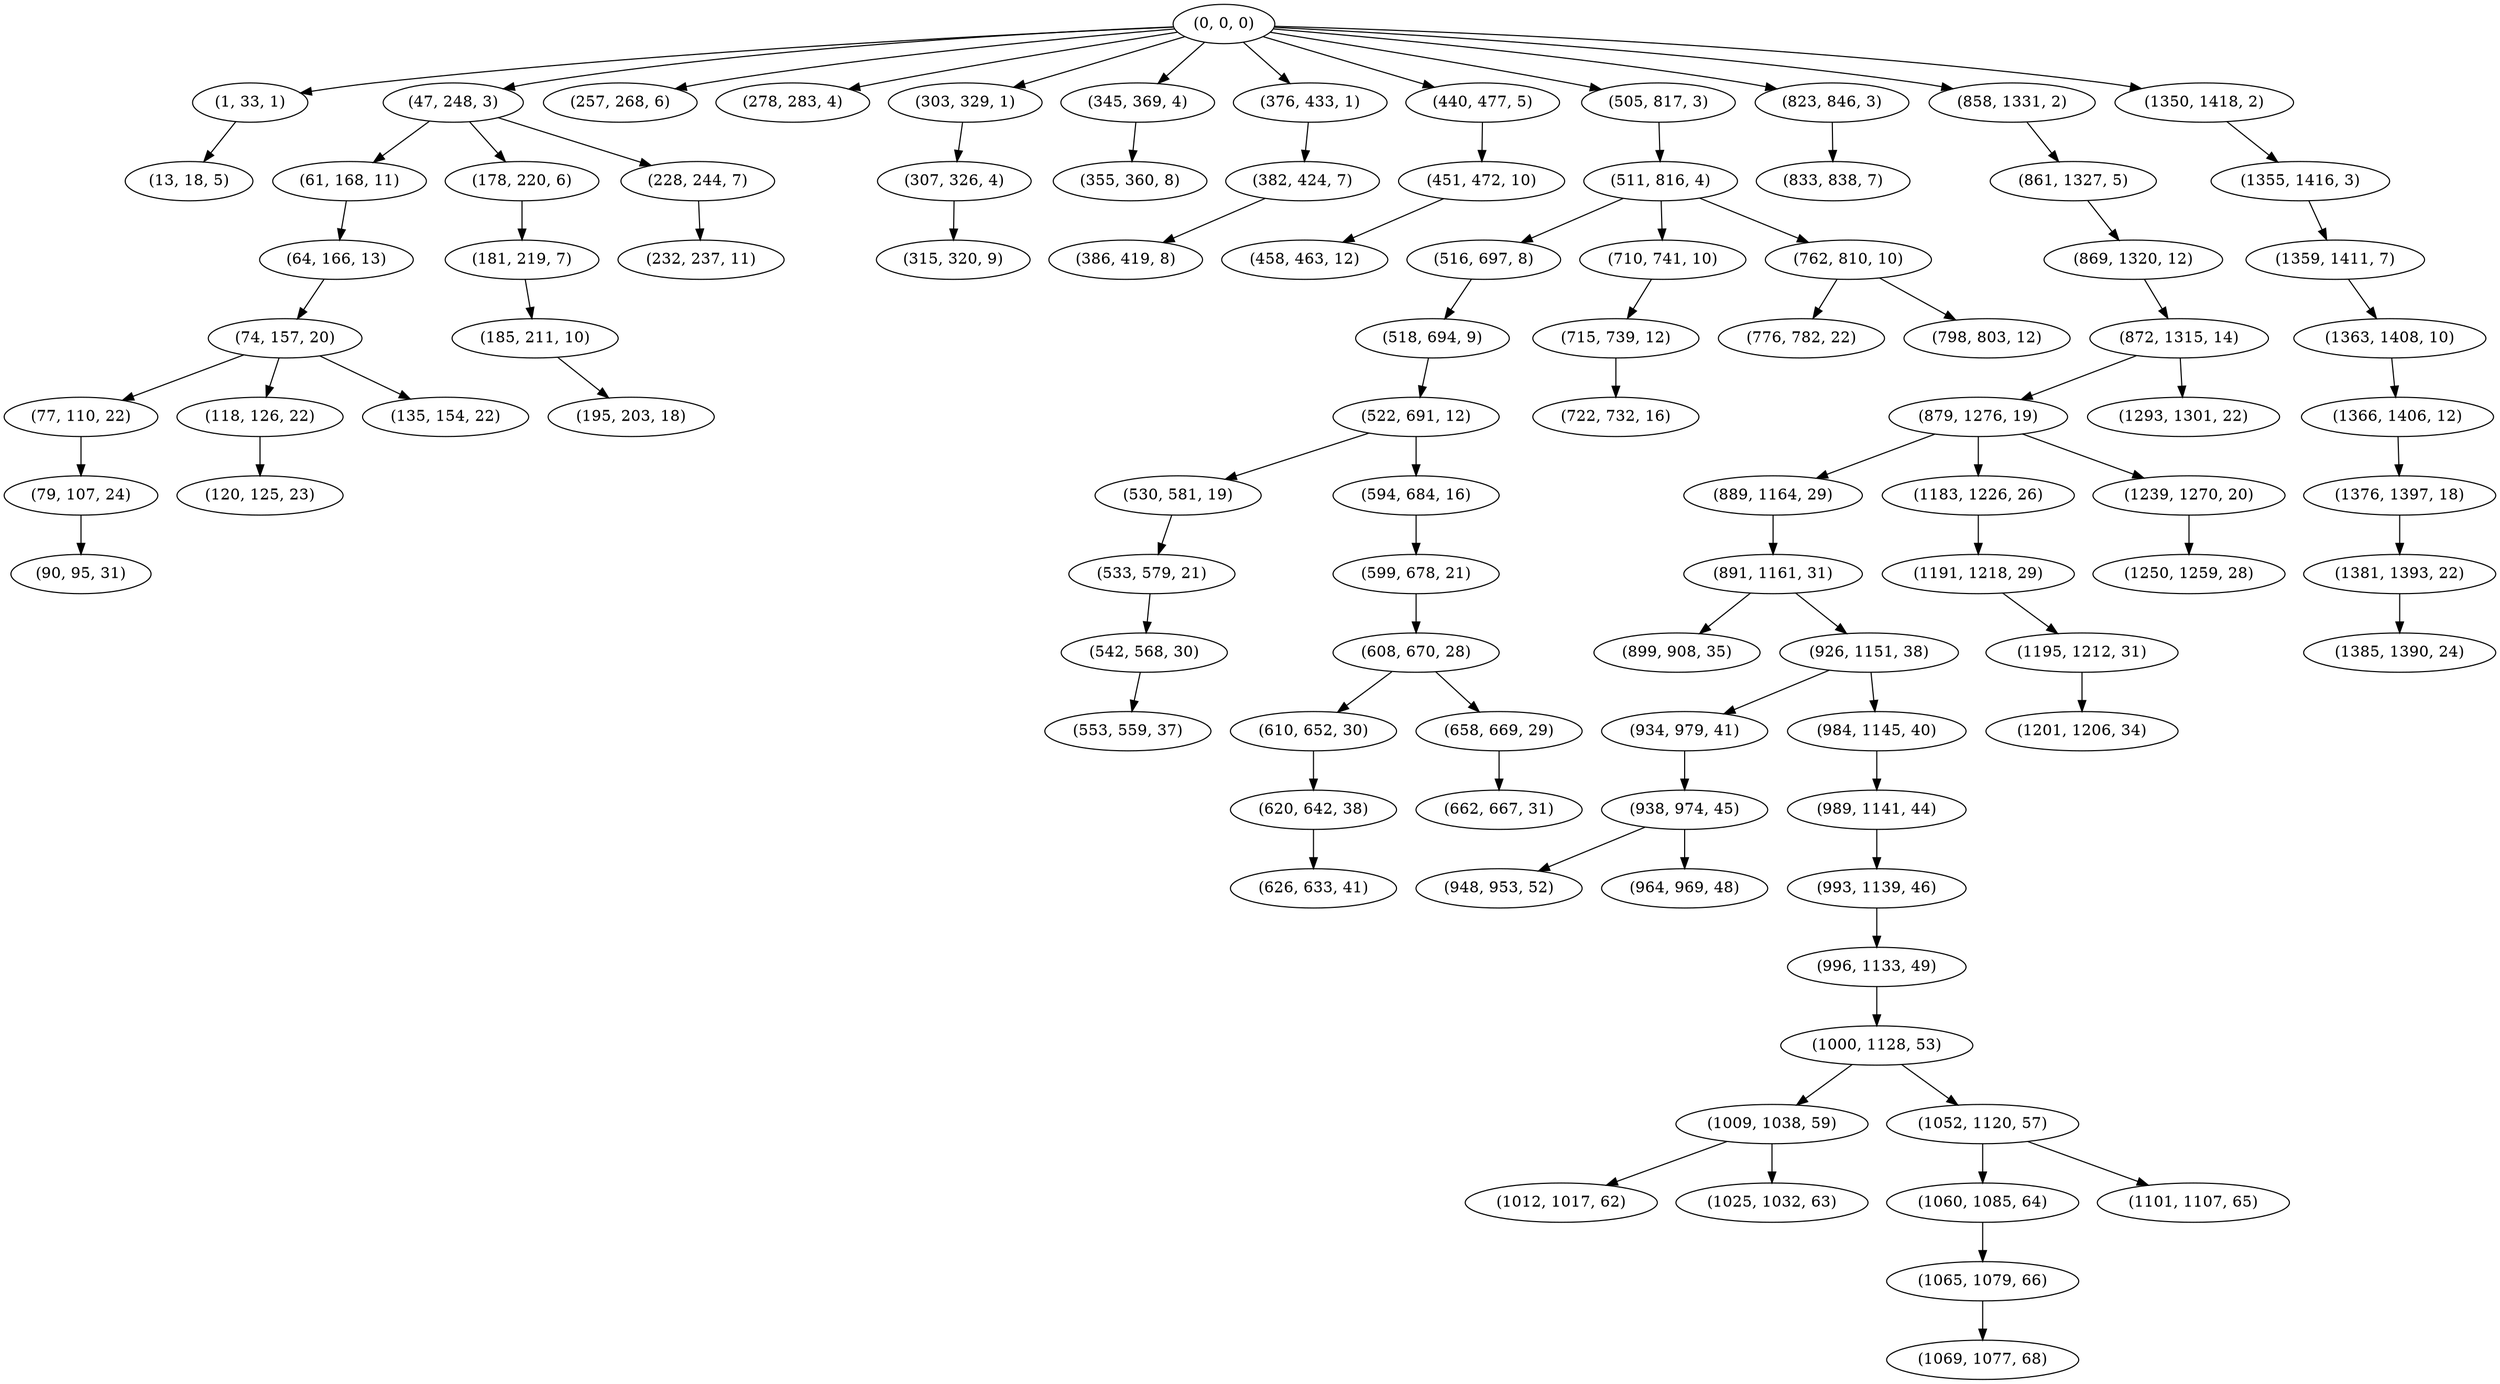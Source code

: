 digraph tree {
    "(0, 0, 0)";
    "(1, 33, 1)";
    "(13, 18, 5)";
    "(47, 248, 3)";
    "(61, 168, 11)";
    "(64, 166, 13)";
    "(74, 157, 20)";
    "(77, 110, 22)";
    "(79, 107, 24)";
    "(90, 95, 31)";
    "(118, 126, 22)";
    "(120, 125, 23)";
    "(135, 154, 22)";
    "(178, 220, 6)";
    "(181, 219, 7)";
    "(185, 211, 10)";
    "(195, 203, 18)";
    "(228, 244, 7)";
    "(232, 237, 11)";
    "(257, 268, 6)";
    "(278, 283, 4)";
    "(303, 329, 1)";
    "(307, 326, 4)";
    "(315, 320, 9)";
    "(345, 369, 4)";
    "(355, 360, 8)";
    "(376, 433, 1)";
    "(382, 424, 7)";
    "(386, 419, 8)";
    "(440, 477, 5)";
    "(451, 472, 10)";
    "(458, 463, 12)";
    "(505, 817, 3)";
    "(511, 816, 4)";
    "(516, 697, 8)";
    "(518, 694, 9)";
    "(522, 691, 12)";
    "(530, 581, 19)";
    "(533, 579, 21)";
    "(542, 568, 30)";
    "(553, 559, 37)";
    "(594, 684, 16)";
    "(599, 678, 21)";
    "(608, 670, 28)";
    "(610, 652, 30)";
    "(620, 642, 38)";
    "(626, 633, 41)";
    "(658, 669, 29)";
    "(662, 667, 31)";
    "(710, 741, 10)";
    "(715, 739, 12)";
    "(722, 732, 16)";
    "(762, 810, 10)";
    "(776, 782, 22)";
    "(798, 803, 12)";
    "(823, 846, 3)";
    "(833, 838, 7)";
    "(858, 1331, 2)";
    "(861, 1327, 5)";
    "(869, 1320, 12)";
    "(872, 1315, 14)";
    "(879, 1276, 19)";
    "(889, 1164, 29)";
    "(891, 1161, 31)";
    "(899, 908, 35)";
    "(926, 1151, 38)";
    "(934, 979, 41)";
    "(938, 974, 45)";
    "(948, 953, 52)";
    "(964, 969, 48)";
    "(984, 1145, 40)";
    "(989, 1141, 44)";
    "(993, 1139, 46)";
    "(996, 1133, 49)";
    "(1000, 1128, 53)";
    "(1009, 1038, 59)";
    "(1012, 1017, 62)";
    "(1025, 1032, 63)";
    "(1052, 1120, 57)";
    "(1060, 1085, 64)";
    "(1065, 1079, 66)";
    "(1069, 1077, 68)";
    "(1101, 1107, 65)";
    "(1183, 1226, 26)";
    "(1191, 1218, 29)";
    "(1195, 1212, 31)";
    "(1201, 1206, 34)";
    "(1239, 1270, 20)";
    "(1250, 1259, 28)";
    "(1293, 1301, 22)";
    "(1350, 1418, 2)";
    "(1355, 1416, 3)";
    "(1359, 1411, 7)";
    "(1363, 1408, 10)";
    "(1366, 1406, 12)";
    "(1376, 1397, 18)";
    "(1381, 1393, 22)";
    "(1385, 1390, 24)";
    "(0, 0, 0)" -> "(1, 33, 1)";
    "(0, 0, 0)" -> "(47, 248, 3)";
    "(0, 0, 0)" -> "(257, 268, 6)";
    "(0, 0, 0)" -> "(278, 283, 4)";
    "(0, 0, 0)" -> "(303, 329, 1)";
    "(0, 0, 0)" -> "(345, 369, 4)";
    "(0, 0, 0)" -> "(376, 433, 1)";
    "(0, 0, 0)" -> "(440, 477, 5)";
    "(0, 0, 0)" -> "(505, 817, 3)";
    "(0, 0, 0)" -> "(823, 846, 3)";
    "(0, 0, 0)" -> "(858, 1331, 2)";
    "(0, 0, 0)" -> "(1350, 1418, 2)";
    "(1, 33, 1)" -> "(13, 18, 5)";
    "(47, 248, 3)" -> "(61, 168, 11)";
    "(47, 248, 3)" -> "(178, 220, 6)";
    "(47, 248, 3)" -> "(228, 244, 7)";
    "(61, 168, 11)" -> "(64, 166, 13)";
    "(64, 166, 13)" -> "(74, 157, 20)";
    "(74, 157, 20)" -> "(77, 110, 22)";
    "(74, 157, 20)" -> "(118, 126, 22)";
    "(74, 157, 20)" -> "(135, 154, 22)";
    "(77, 110, 22)" -> "(79, 107, 24)";
    "(79, 107, 24)" -> "(90, 95, 31)";
    "(118, 126, 22)" -> "(120, 125, 23)";
    "(178, 220, 6)" -> "(181, 219, 7)";
    "(181, 219, 7)" -> "(185, 211, 10)";
    "(185, 211, 10)" -> "(195, 203, 18)";
    "(228, 244, 7)" -> "(232, 237, 11)";
    "(303, 329, 1)" -> "(307, 326, 4)";
    "(307, 326, 4)" -> "(315, 320, 9)";
    "(345, 369, 4)" -> "(355, 360, 8)";
    "(376, 433, 1)" -> "(382, 424, 7)";
    "(382, 424, 7)" -> "(386, 419, 8)";
    "(440, 477, 5)" -> "(451, 472, 10)";
    "(451, 472, 10)" -> "(458, 463, 12)";
    "(505, 817, 3)" -> "(511, 816, 4)";
    "(511, 816, 4)" -> "(516, 697, 8)";
    "(511, 816, 4)" -> "(710, 741, 10)";
    "(511, 816, 4)" -> "(762, 810, 10)";
    "(516, 697, 8)" -> "(518, 694, 9)";
    "(518, 694, 9)" -> "(522, 691, 12)";
    "(522, 691, 12)" -> "(530, 581, 19)";
    "(522, 691, 12)" -> "(594, 684, 16)";
    "(530, 581, 19)" -> "(533, 579, 21)";
    "(533, 579, 21)" -> "(542, 568, 30)";
    "(542, 568, 30)" -> "(553, 559, 37)";
    "(594, 684, 16)" -> "(599, 678, 21)";
    "(599, 678, 21)" -> "(608, 670, 28)";
    "(608, 670, 28)" -> "(610, 652, 30)";
    "(608, 670, 28)" -> "(658, 669, 29)";
    "(610, 652, 30)" -> "(620, 642, 38)";
    "(620, 642, 38)" -> "(626, 633, 41)";
    "(658, 669, 29)" -> "(662, 667, 31)";
    "(710, 741, 10)" -> "(715, 739, 12)";
    "(715, 739, 12)" -> "(722, 732, 16)";
    "(762, 810, 10)" -> "(776, 782, 22)";
    "(762, 810, 10)" -> "(798, 803, 12)";
    "(823, 846, 3)" -> "(833, 838, 7)";
    "(858, 1331, 2)" -> "(861, 1327, 5)";
    "(861, 1327, 5)" -> "(869, 1320, 12)";
    "(869, 1320, 12)" -> "(872, 1315, 14)";
    "(872, 1315, 14)" -> "(879, 1276, 19)";
    "(872, 1315, 14)" -> "(1293, 1301, 22)";
    "(879, 1276, 19)" -> "(889, 1164, 29)";
    "(879, 1276, 19)" -> "(1183, 1226, 26)";
    "(879, 1276, 19)" -> "(1239, 1270, 20)";
    "(889, 1164, 29)" -> "(891, 1161, 31)";
    "(891, 1161, 31)" -> "(899, 908, 35)";
    "(891, 1161, 31)" -> "(926, 1151, 38)";
    "(926, 1151, 38)" -> "(934, 979, 41)";
    "(926, 1151, 38)" -> "(984, 1145, 40)";
    "(934, 979, 41)" -> "(938, 974, 45)";
    "(938, 974, 45)" -> "(948, 953, 52)";
    "(938, 974, 45)" -> "(964, 969, 48)";
    "(984, 1145, 40)" -> "(989, 1141, 44)";
    "(989, 1141, 44)" -> "(993, 1139, 46)";
    "(993, 1139, 46)" -> "(996, 1133, 49)";
    "(996, 1133, 49)" -> "(1000, 1128, 53)";
    "(1000, 1128, 53)" -> "(1009, 1038, 59)";
    "(1000, 1128, 53)" -> "(1052, 1120, 57)";
    "(1009, 1038, 59)" -> "(1012, 1017, 62)";
    "(1009, 1038, 59)" -> "(1025, 1032, 63)";
    "(1052, 1120, 57)" -> "(1060, 1085, 64)";
    "(1052, 1120, 57)" -> "(1101, 1107, 65)";
    "(1060, 1085, 64)" -> "(1065, 1079, 66)";
    "(1065, 1079, 66)" -> "(1069, 1077, 68)";
    "(1183, 1226, 26)" -> "(1191, 1218, 29)";
    "(1191, 1218, 29)" -> "(1195, 1212, 31)";
    "(1195, 1212, 31)" -> "(1201, 1206, 34)";
    "(1239, 1270, 20)" -> "(1250, 1259, 28)";
    "(1350, 1418, 2)" -> "(1355, 1416, 3)";
    "(1355, 1416, 3)" -> "(1359, 1411, 7)";
    "(1359, 1411, 7)" -> "(1363, 1408, 10)";
    "(1363, 1408, 10)" -> "(1366, 1406, 12)";
    "(1366, 1406, 12)" -> "(1376, 1397, 18)";
    "(1376, 1397, 18)" -> "(1381, 1393, 22)";
    "(1381, 1393, 22)" -> "(1385, 1390, 24)";
}
